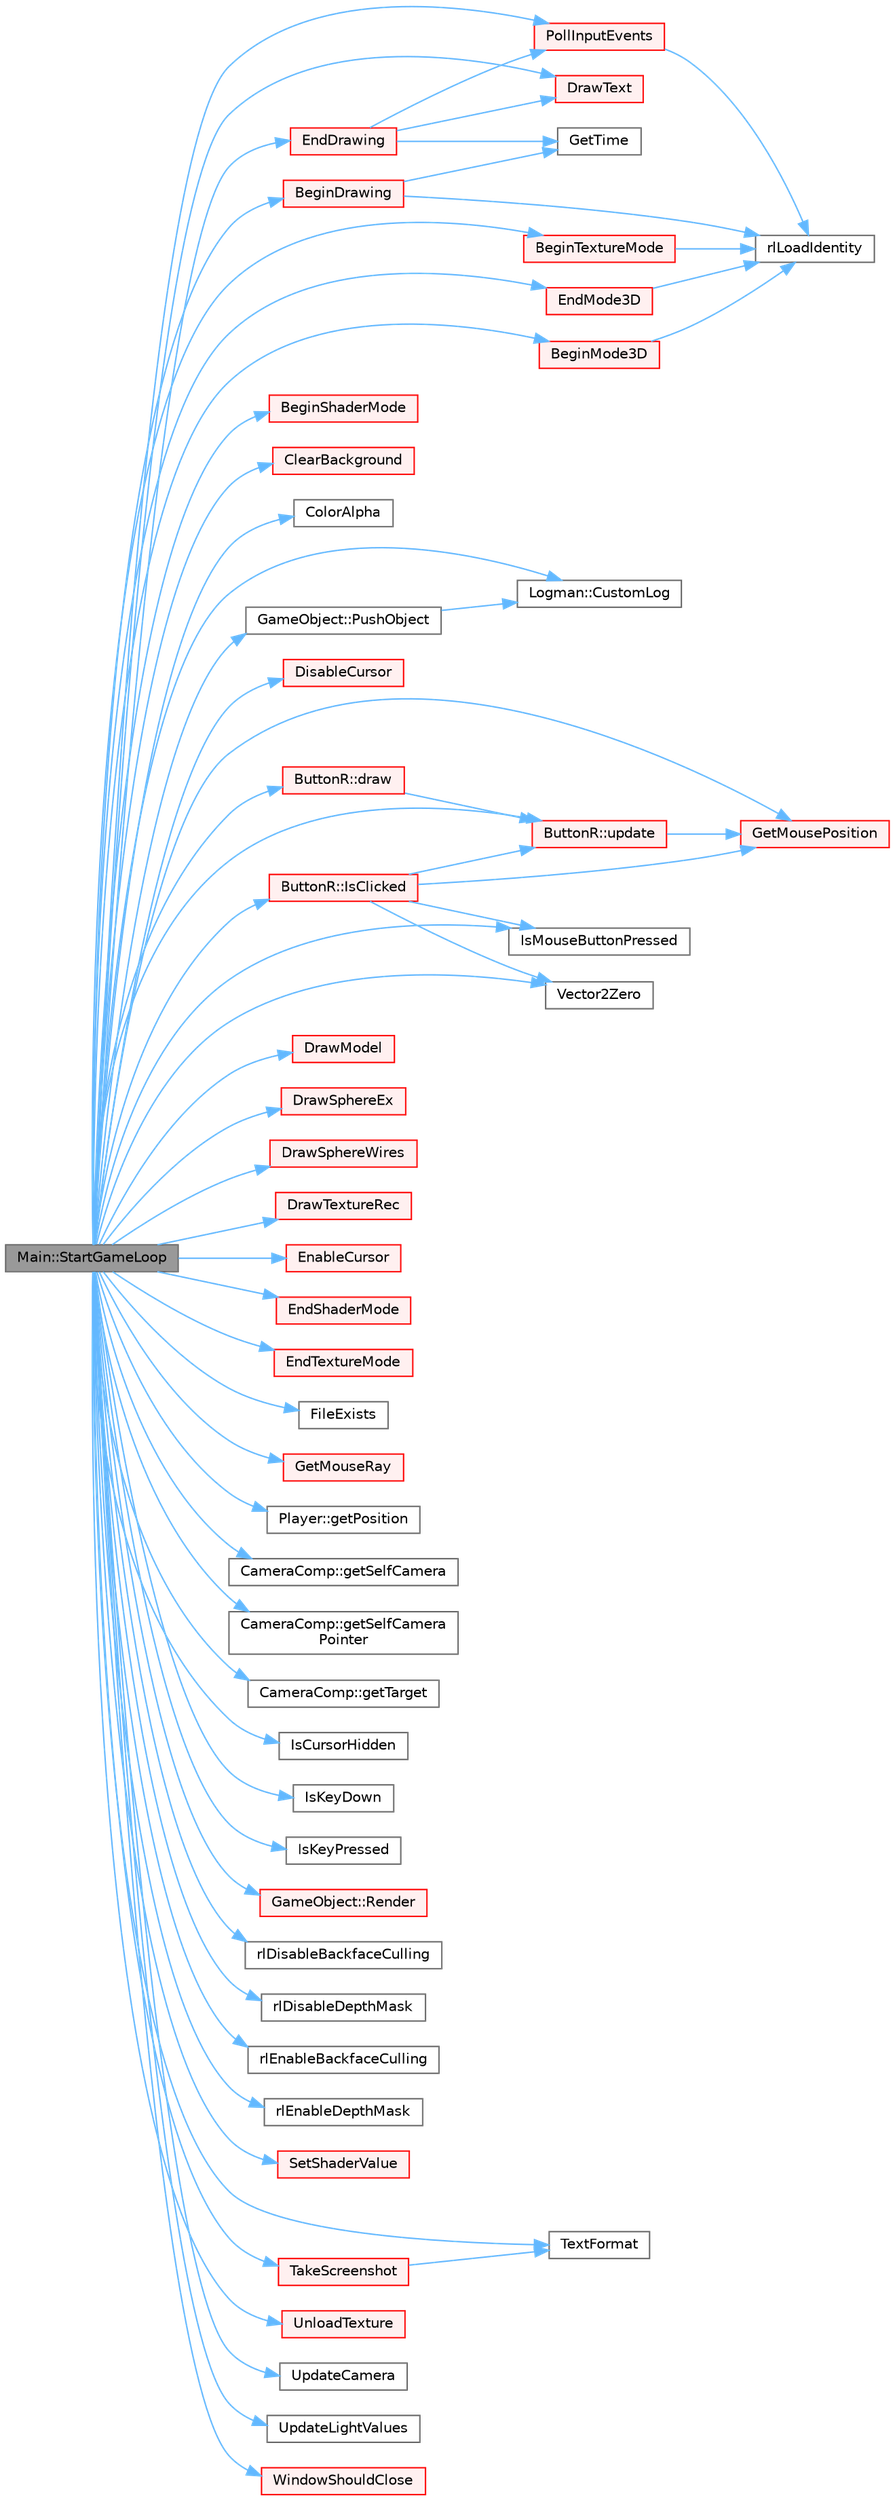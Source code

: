 digraph "Main::StartGameLoop"
{
 // LATEX_PDF_SIZE
  bgcolor="transparent";
  edge [fontname=Helvetica,fontsize=10,labelfontname=Helvetica,labelfontsize=10];
  node [fontname=Helvetica,fontsize=10,shape=box,height=0.2,width=0.4];
  rankdir="LR";
  Node1 [id="Node000001",label="Main::StartGameLoop",height=0.2,width=0.4,color="gray40", fillcolor="grey60", style="filled", fontcolor="black",tooltip=" "];
  Node1 -> Node2 [id="edge129_Node000001_Node000002",color="steelblue1",style="solid",tooltip=" "];
  Node2 [id="Node000002",label="BeginDrawing",height=0.2,width=0.4,color="red", fillcolor="#FFF0F0", style="filled",URL="$_old_2_classes_2lib_2rcore_8c.html#a3180527a8d5d4007d7825bcd3649f5e1",tooltip=" "];
  Node2 -> Node3 [id="edge130_Node000002_Node000003",color="steelblue1",style="solid",tooltip=" "];
  Node3 [id="Node000003",label="GetTime",height=0.2,width=0.4,color="grey40", fillcolor="white", style="filled",URL="$_classes_2lib_2raylib_2src_2core_8c.html#a8897d458855e87c5b948dc2cbc7eb5e3",tooltip=" "];
  Node2 -> Node4 [id="edge131_Node000002_Node000004",color="steelblue1",style="solid",tooltip=" "];
  Node4 [id="Node000004",label="rlLoadIdentity",height=0.2,width=0.4,color="grey40", fillcolor="white", style="filled",URL="$_classes_2lib_2raylib_2src_2rlgl_8h.html#a280a493bc43af375d22af8f127db3a7e",tooltip=" "];
  Node1 -> Node6 [id="edge132_Node000001_Node000006",color="steelblue1",style="solid",tooltip=" "];
  Node6 [id="Node000006",label="BeginMode3D",height=0.2,width=0.4,color="red", fillcolor="#FFF0F0", style="filled",URL="$_old_2_classes_2lib_2rcore_8c.html#ac0458f5823cbb3e253d012f4386df71e",tooltip=" "];
  Node6 -> Node4 [id="edge133_Node000006_Node000004",color="steelblue1",style="solid",tooltip=" "];
  Node1 -> Node31 [id="edge134_Node000001_Node000031",color="steelblue1",style="solid",tooltip=" "];
  Node31 [id="Node000031",label="BeginShaderMode",height=0.2,width=0.4,color="red", fillcolor="#FFF0F0", style="filled",URL="$_old_2_classes_2lib_2rcore_8c.html#a4e344e4afbaee0336b72ae266a507c8a",tooltip=" "];
  Node1 -> Node33 [id="edge135_Node000001_Node000033",color="steelblue1",style="solid",tooltip=" "];
  Node33 [id="Node000033",label="BeginTextureMode",height=0.2,width=0.4,color="red", fillcolor="#FFF0F0", style="filled",URL="$_old_2_classes_2lib_2rcore_8c.html#a23663ee6017fd17889536c1d6056ef70",tooltip=" "];
  Node33 -> Node4 [id="edge136_Node000033_Node000004",color="steelblue1",style="solid",tooltip=" "];
  Node1 -> Node36 [id="edge137_Node000001_Node000036",color="steelblue1",style="solid",tooltip=" "];
  Node36 [id="Node000036",label="ClearBackground",height=0.2,width=0.4,color="red", fillcolor="#FFF0F0", style="filled",URL="$_old_2_classes_2lib_2rcore_8c.html#aa387874e93a8677e850379e9895756c2",tooltip=" "];
  Node1 -> Node39 [id="edge138_Node000001_Node000039",color="steelblue1",style="solid",tooltip=" "];
  Node39 [id="Node000039",label="ColorAlpha",height=0.2,width=0.4,color="grey40", fillcolor="white", style="filled",URL="$_old_2_classes_2lib_2rtextures_8c.html#a02650e677a3a8724b10821f7fbf613ce",tooltip=" "];
  Node1 -> Node40 [id="edge139_Node000001_Node000040",color="steelblue1",style="solid",tooltip=" "];
  Node40 [id="Node000040",label="Logman::CustomLog",height=0.2,width=0.4,color="grey40", fillcolor="white", style="filled",URL="$class_logman.html#a2d9051169431912e6f95d150172590c0",tooltip=" "];
  Node1 -> Node41 [id="edge140_Node000001_Node000041",color="steelblue1",style="solid",tooltip=" "];
  Node41 [id="Node000041",label="DisableCursor",height=0.2,width=0.4,color="red", fillcolor="#FFF0F0", style="filled",URL="$_old_2_classes_2lib_2rcore_8c.html#aebd7334a92750899cab934a53dbf1fe2",tooltip=" "];
  Node1 -> Node59 [id="edge141_Node000001_Node000059",color="steelblue1",style="solid",tooltip=" "];
  Node59 [id="Node000059",label="ButtonR::draw",height=0.2,width=0.4,color="red", fillcolor="#FFF0F0", style="filled",URL="$class_button_r.html#ad36c81f6d7ea469f1c4849105089aaf5",tooltip=" "];
  Node59 -> Node82 [id="edge142_Node000059_Node000082",color="steelblue1",style="solid",tooltip=" "];
  Node82 [id="Node000082",label="ButtonR::update",height=0.2,width=0.4,color="red", fillcolor="#FFF0F0", style="filled",URL="$class_button_r.html#a5d7c86f69690a50acc56e4189ed23acd",tooltip=" "];
  Node82 -> Node84 [id="edge143_Node000082_Node000084",color="steelblue1",style="solid",tooltip=" "];
  Node84 [id="Node000084",label="GetMousePosition",height=0.2,width=0.4,color="red", fillcolor="#FFF0F0", style="filled",URL="$_old_2_classes_2lib_2rcore_8c.html#ad68cd0b57c5d21a49dc8b3fa790b2bec",tooltip=" "];
  Node1 -> Node87 [id="edge144_Node000001_Node000087",color="steelblue1",style="solid",tooltip=" "];
  Node87 [id="Node000087",label="DrawModel",height=0.2,width=0.4,color="red", fillcolor="#FFF0F0", style="filled",URL="$_old_2_classes_2lib_2rmodels_8c.html#aff56ce663ea66788261c4954eb3c9583",tooltip=" "];
  Node1 -> Node89 [id="edge145_Node000001_Node000089",color="steelblue1",style="solid",tooltip=" "];
  Node89 [id="Node000089",label="DrawSphereEx",height=0.2,width=0.4,color="red", fillcolor="#FFF0F0", style="filled",URL="$_old_2_classes_2lib_2rmodels_8c.html#abe00f7a23cc63e7664a82450e9a5abf1",tooltip=" "];
  Node1 -> Node93 [id="edge146_Node000001_Node000093",color="steelblue1",style="solid",tooltip=" "];
  Node93 [id="Node000093",label="DrawSphereWires",height=0.2,width=0.4,color="red", fillcolor="#FFF0F0", style="filled",URL="$_old_2_classes_2lib_2rmodels_8c.html#ad5e5b18acdb515aa462423ce77530e70",tooltip=" "];
  Node1 -> Node94 [id="edge147_Node000001_Node000094",color="steelblue1",style="solid",tooltip=" "];
  Node94 [id="Node000094",label="DrawText",height=0.2,width=0.4,color="red", fillcolor="#FFF0F0", style="filled",URL="$_old_2_classes_2lib_2rtext_8c.html#ab75e0f9fe436edf4a3aa5abed4df28ca",tooltip=" "];
  Node1 -> Node97 [id="edge148_Node000001_Node000097",color="steelblue1",style="solid",tooltip=" "];
  Node97 [id="Node000097",label="DrawTextureRec",height=0.2,width=0.4,color="red", fillcolor="#FFF0F0", style="filled",URL="$_old_2_classes_2lib_2rtextures_8c.html#a1b0f427106e6173e01d90e625ebb33aa",tooltip=" "];
  Node1 -> Node99 [id="edge149_Node000001_Node000099",color="steelblue1",style="solid",tooltip=" "];
  Node99 [id="Node000099",label="EnableCursor",height=0.2,width=0.4,color="red", fillcolor="#FFF0F0", style="filled",URL="$_old_2_classes_2lib_2rcore_8c.html#a505bbd127bf96dc4d463d783784185e4",tooltip=" "];
  Node1 -> Node100 [id="edge150_Node000001_Node000100",color="steelblue1",style="solid",tooltip=" "];
  Node100 [id="Node000100",label="EndDrawing",height=0.2,width=0.4,color="red", fillcolor="#FFF0F0", style="filled",URL="$_old_2_classes_2lib_2rcore_8c.html#a40e32d82cfb49ed563c0a93285537b58",tooltip=" "];
  Node100 -> Node94 [id="edge151_Node000100_Node000094",color="steelblue1",style="solid",tooltip=" "];
  Node100 -> Node3 [id="edge152_Node000100_Node000003",color="steelblue1",style="solid",tooltip=" "];
  Node100 -> Node106 [id="edge153_Node000100_Node000106",color="steelblue1",style="solid",tooltip=" "];
  Node106 [id="Node000106",label="PollInputEvents",height=0.2,width=0.4,color="red", fillcolor="#FFF0F0", style="filled",URL="$_old_2_classes_2lib_2rcore_8c.html#a923bcfbbabc5d19b91ba9561ea76452f",tooltip=" "];
  Node106 -> Node4 [id="edge154_Node000106_Node000004",color="steelblue1",style="solid",tooltip=" "];
  Node1 -> Node122 [id="edge155_Node000001_Node000122",color="steelblue1",style="solid",tooltip=" "];
  Node122 [id="Node000122",label="EndMode3D",height=0.2,width=0.4,color="red", fillcolor="#FFF0F0", style="filled",URL="$_old_2_classes_2lib_2rcore_8c.html#abe148e06aaf22817ddc6d7525718a582",tooltip=" "];
  Node122 -> Node4 [id="edge156_Node000122_Node000004",color="steelblue1",style="solid",tooltip=" "];
  Node1 -> Node124 [id="edge157_Node000001_Node000124",color="steelblue1",style="solid",tooltip=" "];
  Node124 [id="Node000124",label="EndShaderMode",height=0.2,width=0.4,color="red", fillcolor="#FFF0F0", style="filled",URL="$_old_2_classes_2lib_2rcore_8c.html#aede028cb2f1bfe3d32c9436182ca9609",tooltip=" "];
  Node1 -> Node127 [id="edge158_Node000001_Node000127",color="steelblue1",style="solid",tooltip=" "];
  Node127 [id="Node000127",label="EndTextureMode",height=0.2,width=0.4,color="red", fillcolor="#FFF0F0", style="filled",URL="$_old_2_classes_2lib_2rcore_8c.html#a7e8e47afda3c3da08d6b866da18cd162",tooltip=" "];
  Node1 -> Node131 [id="edge159_Node000001_Node000131",color="steelblue1",style="solid",tooltip=" "];
  Node131 [id="Node000131",label="FileExists",height=0.2,width=0.4,color="grey40", fillcolor="white", style="filled",URL="$_old_2_classes_2lib_2rcore_8c.html#a990b64b5cc5ec1ba733a834916f4c0a7",tooltip=" "];
  Node1 -> Node84 [id="edge160_Node000001_Node000084",color="steelblue1",style="solid",tooltip=" "];
  Node1 -> Node132 [id="edge161_Node000001_Node000132",color="steelblue1",style="solid",tooltip=" "];
  Node132 [id="Node000132",label="GetMouseRay",height=0.2,width=0.4,color="red", fillcolor="#FFF0F0", style="filled",URL="$_old_2_classes_2lib_2rcore_8c.html#adebca695e64d03e8b0df5f89148f438b",tooltip=" "];
  Node1 -> Node138 [id="edge162_Node000001_Node000138",color="steelblue1",style="solid",tooltip=" "];
  Node138 [id="Node000138",label="Player::getPosition",height=0.2,width=0.4,color="grey40", fillcolor="white", style="filled",URL="$class_player.html#a30901f2e93fdbf94461998a54a2d98bd",tooltip=" "];
  Node1 -> Node139 [id="edge163_Node000001_Node000139",color="steelblue1",style="solid",tooltip=" "];
  Node139 [id="Node000139",label="CameraComp::getSelfCamera",height=0.2,width=0.4,color="grey40", fillcolor="white", style="filled",URL="$class_camera_comp.html#a2671cc3cfd8b77fdd4af9e51a86c1257",tooltip=" "];
  Node1 -> Node140 [id="edge164_Node000001_Node000140",color="steelblue1",style="solid",tooltip=" "];
  Node140 [id="Node000140",label="CameraComp::getSelfCamera\lPointer",height=0.2,width=0.4,color="grey40", fillcolor="white", style="filled",URL="$class_camera_comp.html#ab7485063457e9d8975e900e83179a8eb",tooltip=" "];
  Node1 -> Node141 [id="edge165_Node000001_Node000141",color="steelblue1",style="solid",tooltip=" "];
  Node141 [id="Node000141",label="CameraComp::getTarget",height=0.2,width=0.4,color="grey40", fillcolor="white", style="filled",URL="$class_camera_comp.html#a4a02ea38958a712e526ff1ef074160cf",tooltip=" "];
  Node1 -> Node142 [id="edge166_Node000001_Node000142",color="steelblue1",style="solid",tooltip=" "];
  Node142 [id="Node000142",label="ButtonR::IsClicked",height=0.2,width=0.4,color="red", fillcolor="#FFF0F0", style="filled",URL="$class_button_r.html#a174ba59ff6936e5ae261fd27d6dd8ca5",tooltip=" "];
  Node142 -> Node84 [id="edge167_Node000142_Node000084",color="steelblue1",style="solid",tooltip=" "];
  Node142 -> Node143 [id="edge168_Node000142_Node000143",color="steelblue1",style="solid",tooltip=" "];
  Node143 [id="Node000143",label="IsMouseButtonPressed",height=0.2,width=0.4,color="grey40", fillcolor="white", style="filled",URL="$_old_2_classes_2lib_2rcore_8c.html#a2537bad9d6f115fee49a741e7e2623a6",tooltip=" "];
  Node142 -> Node82 [id="edge169_Node000142_Node000082",color="steelblue1",style="solid",tooltip=" "];
  Node142 -> Node145 [id="edge170_Node000142_Node000145",color="steelblue1",style="solid",tooltip=" "];
  Node145 [id="Node000145",label="Vector2Zero",height=0.2,width=0.4,color="grey40", fillcolor="white", style="filled",URL="$_classes_2lib_2raylib_2src_2raymath_8h.html#ab962e9c23bc2a80501b9b567a019dc4b",tooltip=" "];
  Node1 -> Node146 [id="edge171_Node000001_Node000146",color="steelblue1",style="solid",tooltip=" "];
  Node146 [id="Node000146",label="IsCursorHidden",height=0.2,width=0.4,color="grey40", fillcolor="white", style="filled",URL="$_old_2_classes_2lib_2rcore_8c.html#a493e5a29b70e2bd52582cf86136627df",tooltip=" "];
  Node1 -> Node147 [id="edge172_Node000001_Node000147",color="steelblue1",style="solid",tooltip=" "];
  Node147 [id="Node000147",label="IsKeyDown",height=0.2,width=0.4,color="grey40", fillcolor="white", style="filled",URL="$_old_2_classes_2lib_2rcore_8c.html#a1e794460119f2d8d853a293cd3d21c18",tooltip=" "];
  Node1 -> Node148 [id="edge173_Node000001_Node000148",color="steelblue1",style="solid",tooltip=" "];
  Node148 [id="Node000148",label="IsKeyPressed",height=0.2,width=0.4,color="grey40", fillcolor="white", style="filled",URL="$_old_2_classes_2lib_2rcore_8c.html#a435a5be364cf08f8e0d923337f8ab6da",tooltip=" "];
  Node1 -> Node143 [id="edge174_Node000001_Node000143",color="steelblue1",style="solid",tooltip=" "];
  Node1 -> Node106 [id="edge175_Node000001_Node000106",color="steelblue1",style="solid",tooltip=" "];
  Node1 -> Node149 [id="edge176_Node000001_Node000149",color="steelblue1",style="solid",tooltip=" "];
  Node149 [id="Node000149",label="GameObject::PushObject",height=0.2,width=0.4,color="grey40", fillcolor="white", style="filled",URL="$class_game_object.html#a376889eafa53e15d5a2bc3fc8fa7ce87",tooltip=" "];
  Node149 -> Node40 [id="edge177_Node000149_Node000040",color="steelblue1",style="solid",tooltip=" "];
  Node1 -> Node150 [id="edge178_Node000001_Node000150",color="steelblue1",style="solid",tooltip=" "];
  Node150 [id="Node000150",label="GameObject::Render",height=0.2,width=0.4,color="red", fillcolor="#FFF0F0", style="filled",URL="$class_game_object.html#a8633fa36d2103069100249a7959787a6",tooltip=" "];
  Node1 -> Node152 [id="edge179_Node000001_Node000152",color="steelblue1",style="solid",tooltip=" "];
  Node152 [id="Node000152",label="rlDisableBackfaceCulling",height=0.2,width=0.4,color="grey40", fillcolor="white", style="filled",URL="$_classes_2lib_2raylib_2src_2rlgl_8h.html#a520e434888ae1a40f88bbe26eef9a8a1",tooltip=" "];
  Node1 -> Node153 [id="edge180_Node000001_Node000153",color="steelblue1",style="solid",tooltip=" "];
  Node153 [id="Node000153",label="rlDisableDepthMask",height=0.2,width=0.4,color="grey40", fillcolor="white", style="filled",URL="$_classes_2lib_2rlgl_8h.html#a652b9510ab5f7ddc957d020620b7975a",tooltip=" "];
  Node1 -> Node154 [id="edge181_Node000001_Node000154",color="steelblue1",style="solid",tooltip=" "];
  Node154 [id="Node000154",label="rlEnableBackfaceCulling",height=0.2,width=0.4,color="grey40", fillcolor="white", style="filled",URL="$_classes_2lib_2raylib_2src_2rlgl_8h.html#a2ef66f88a65541b00336a76b1662549c",tooltip=" "];
  Node1 -> Node155 [id="edge182_Node000001_Node000155",color="steelblue1",style="solid",tooltip=" "];
  Node155 [id="Node000155",label="rlEnableDepthMask",height=0.2,width=0.4,color="grey40", fillcolor="white", style="filled",URL="$_classes_2lib_2rlgl_8h.html#a934316e73bfb5ab48613d9ec62b1b80b",tooltip=" "];
  Node1 -> Node156 [id="edge183_Node000001_Node000156",color="steelblue1",style="solid",tooltip=" "];
  Node156 [id="Node000156",label="SetShaderValue",height=0.2,width=0.4,color="red", fillcolor="#FFF0F0", style="filled",URL="$_old_2_classes_2lib_2rcore_8c.html#aba34274ac38be94d1fae858958471921",tooltip=" "];
  Node1 -> Node158 [id="edge184_Node000001_Node000158",color="steelblue1",style="solid",tooltip=" "];
  Node158 [id="Node000158",label="TakeScreenshot",height=0.2,width=0.4,color="red", fillcolor="#FFF0F0", style="filled",URL="$_old_2_classes_2lib_2rcore_8c.html#aeb2b80617f288893e72530db1b2f9f5d",tooltip=" "];
  Node158 -> Node173 [id="edge185_Node000158_Node000173",color="steelblue1",style="solid",tooltip=" "];
  Node173 [id="Node000173",label="TextFormat",height=0.2,width=0.4,color="grey40", fillcolor="white", style="filled",URL="$_old_2_classes_2lib_2rtext_8c.html#ac3c593fd4b408dcf52d20d693e8976fc",tooltip=" "];
  Node1 -> Node173 [id="edge186_Node000001_Node000173",color="steelblue1",style="solid",tooltip=" "];
  Node1 -> Node174 [id="edge187_Node000001_Node000174",color="steelblue1",style="solid",tooltip=" "];
  Node174 [id="Node000174",label="UnloadTexture",height=0.2,width=0.4,color="red", fillcolor="#FFF0F0", style="filled",URL="$_old_2_classes_2lib_2rtextures_8c.html#a3cf28ef459e7ddd2d3e37ac067089321",tooltip=" "];
  Node1 -> Node82 [id="edge188_Node000001_Node000082",color="steelblue1",style="solid",tooltip=" "];
  Node1 -> Node176 [id="edge189_Node000001_Node000176",color="steelblue1",style="solid",tooltip=" "];
  Node176 [id="Node000176",label="UpdateCamera",height=0.2,width=0.4,color="grey40", fillcolor="white", style="filled",URL="$_classes_2lib_2raylib_8h.html#adc7bb09d8b200ff74240ee1375552020",tooltip=" "];
  Node1 -> Node177 [id="edge190_Node000001_Node000177",color="steelblue1",style="solid",tooltip=" "];
  Node177 [id="Node000177",label="UpdateLightValues",height=0.2,width=0.4,color="grey40", fillcolor="white", style="filled",URL="$_classes_2lib_2_raylib_erosion_standalone-main_2src_2rlights_8h.html#a147b7e5788024577fc8abb7df32e4c5c",tooltip=" "];
  Node1 -> Node145 [id="edge191_Node000001_Node000145",color="steelblue1",style="solid",tooltip=" "];
  Node1 -> Node178 [id="edge192_Node000001_Node000178",color="steelblue1",style="solid",tooltip=" "];
  Node178 [id="Node000178",label="WindowShouldClose",height=0.2,width=0.4,color="red", fillcolor="#FFF0F0", style="filled",URL="$_old_2_classes_2lib_2rcore_8c.html#a40ccb85fa8cf3f88edf924e80805d2be",tooltip=" "];
}
